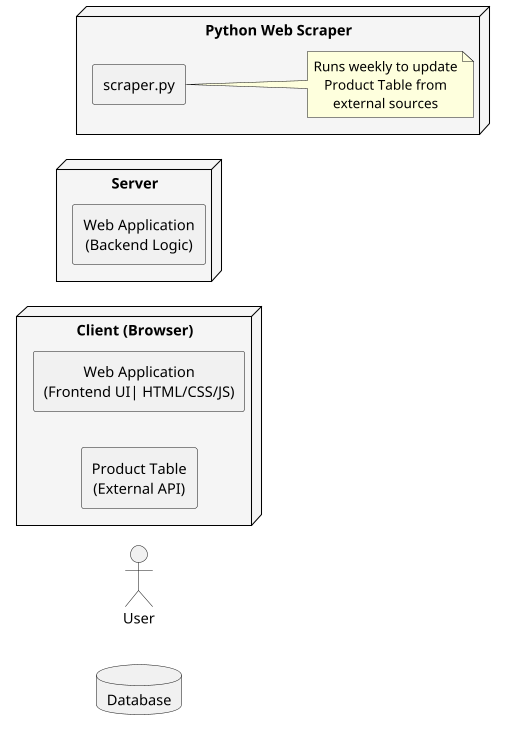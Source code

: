 @startuml


skinparam componentStyle rectangle
skinparam defaultTextAlignment center
skinparam linetype outline
skinparam dpi 100
skinparam node {
  BackgroundColor #F5F5F5
  BorderColor #000000
  FontSize 14
  FontColor #000000
  PageMargin 10
}
skinparam shadowing false

left to right direction

actor User

node "Client (Browser)" as Client{
    component "Web Application\n(Frontend UI| HTML/CSS/JS)"
    component "Product Table\n(External API)"
    
}

node "Server" as Server {
  component "Web Application\n(Backend Logic)"
}


database "Database" as Database{
}

node "Python Web Scraper" as Scrapper{
  component "scraper.py"
  note right of "scraper.py"
    Runs weekly to update
    Product Table from
    external sources
  end note
}

' User --> Client : "Accesses"
' Client --> User : "Displays UI"

' Client --> Server: "Sends HTTP Requests \n(REST API)"
' Server --> Client: "Sends HTTP Responses \nData"

' Server --> Database: "Queries / Updates \nDatabase tables"
' Database --> Server: "Returns Data"

' Scrapper -[#green]-> Database: "Updates\nProduct Table"
' Database -[#green]-> Scrapper: "Returns true if successful"

@enduml




